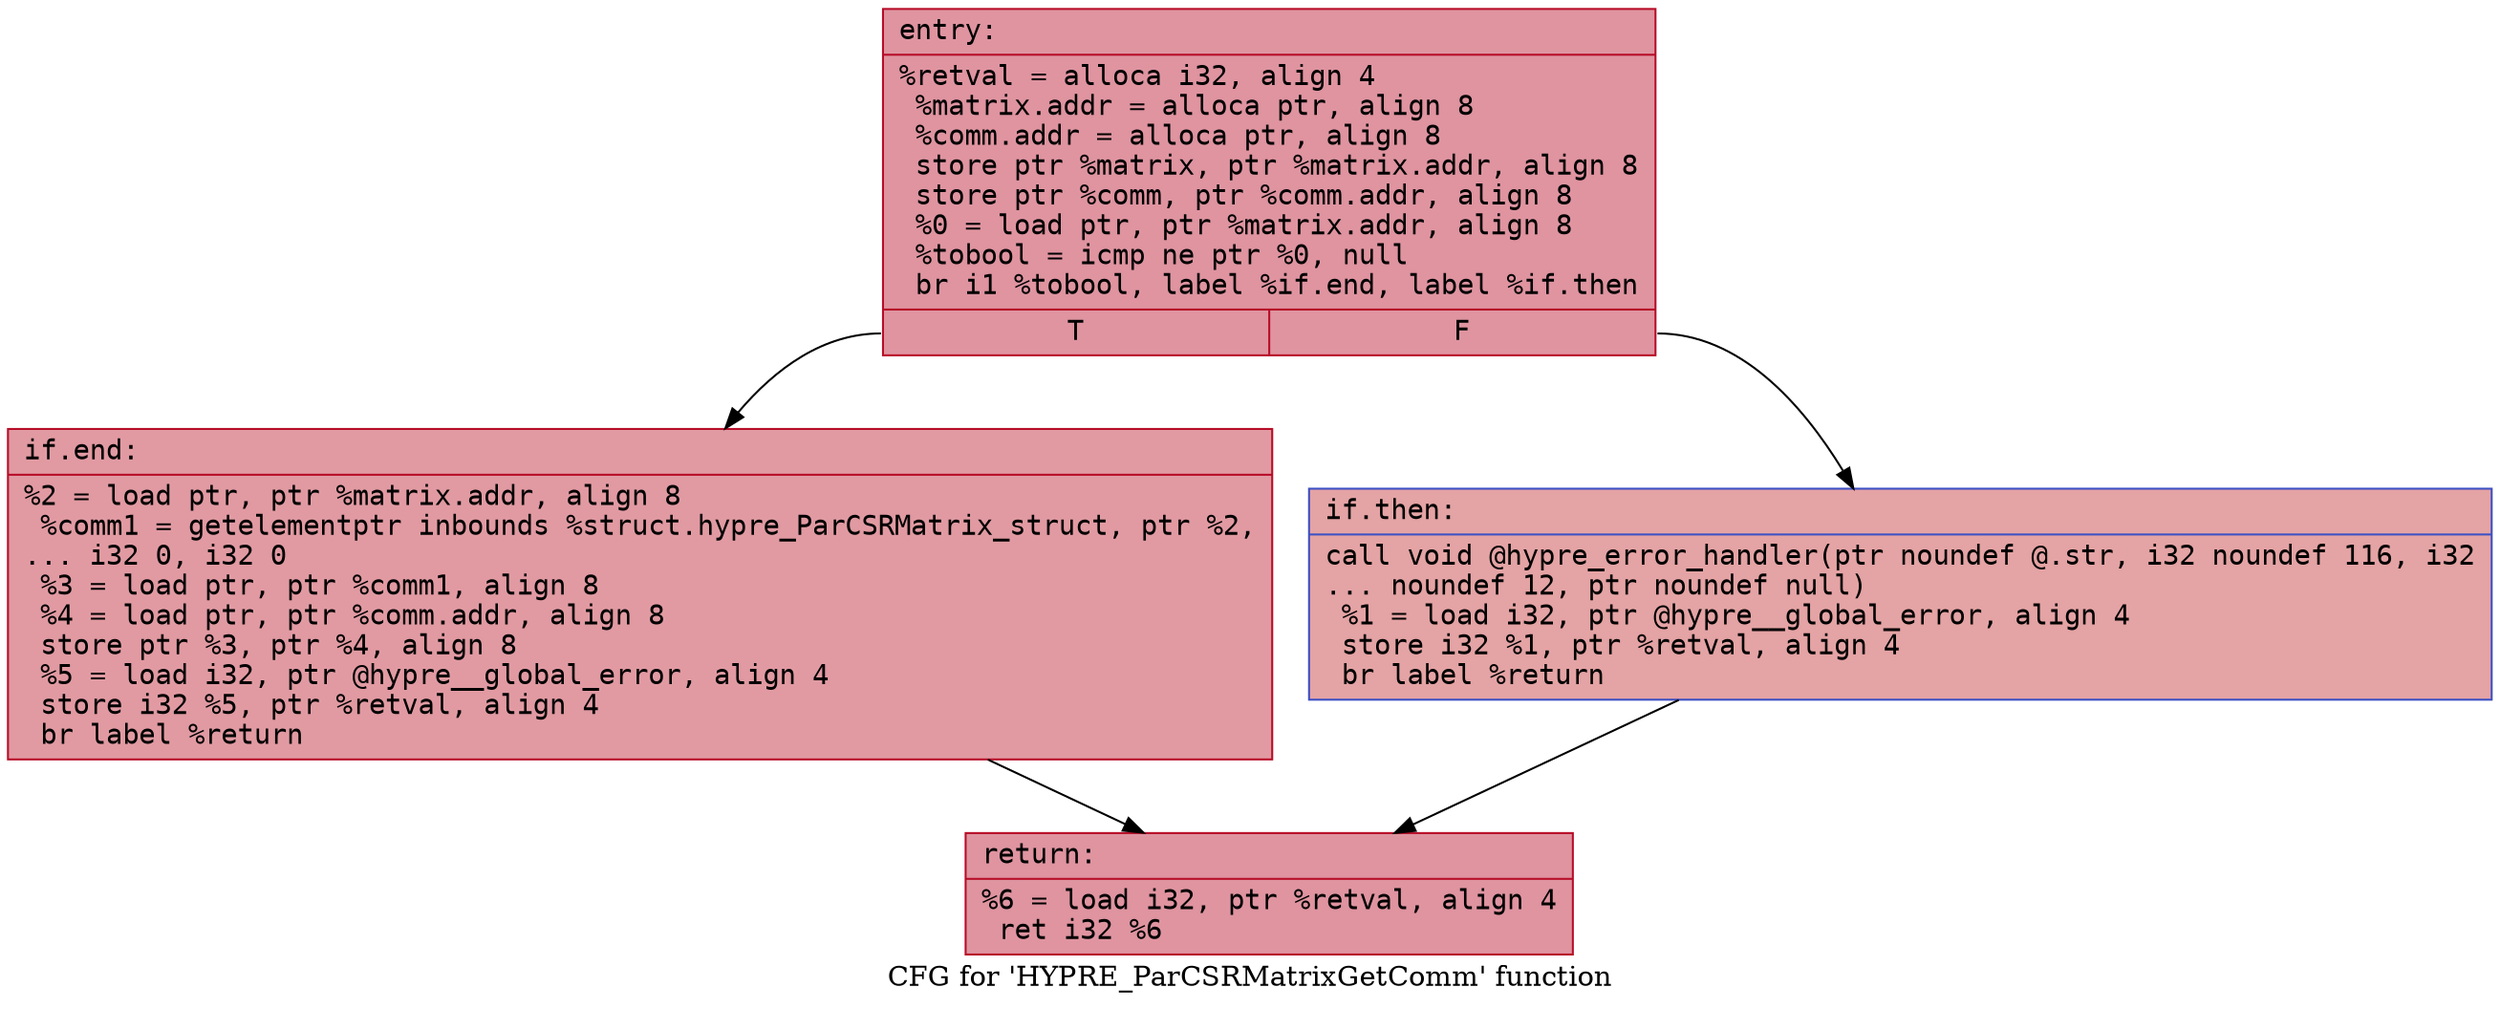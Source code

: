 digraph "CFG for 'HYPRE_ParCSRMatrixGetComm' function" {
	label="CFG for 'HYPRE_ParCSRMatrixGetComm' function";

	Node0x562ae1c643e0 [shape=record,color="#b70d28ff", style=filled, fillcolor="#b70d2870" fontname="Courier",label="{entry:\l|  %retval = alloca i32, align 4\l  %matrix.addr = alloca ptr, align 8\l  %comm.addr = alloca ptr, align 8\l  store ptr %matrix, ptr %matrix.addr, align 8\l  store ptr %comm, ptr %comm.addr, align 8\l  %0 = load ptr, ptr %matrix.addr, align 8\l  %tobool = icmp ne ptr %0, null\l  br i1 %tobool, label %if.end, label %if.then\l|{<s0>T|<s1>F}}"];
	Node0x562ae1c643e0:s0 -> Node0x562ae1c64830[tooltip="entry -> if.end\nProbability 62.50%" ];
	Node0x562ae1c643e0:s1 -> Node0x562ae1c648a0[tooltip="entry -> if.then\nProbability 37.50%" ];
	Node0x562ae1c648a0 [shape=record,color="#3d50c3ff", style=filled, fillcolor="#c32e3170" fontname="Courier",label="{if.then:\l|  call void @hypre_error_handler(ptr noundef @.str, i32 noundef 116, i32\l... noundef 12, ptr noundef null)\l  %1 = load i32, ptr @hypre__global_error, align 4\l  store i32 %1, ptr %retval, align 4\l  br label %return\l}"];
	Node0x562ae1c648a0 -> Node0x562ae1c64d90[tooltip="if.then -> return\nProbability 100.00%" ];
	Node0x562ae1c64830 [shape=record,color="#b70d28ff", style=filled, fillcolor="#bb1b2c70" fontname="Courier",label="{if.end:\l|  %2 = load ptr, ptr %matrix.addr, align 8\l  %comm1 = getelementptr inbounds %struct.hypre_ParCSRMatrix_struct, ptr %2,\l... i32 0, i32 0\l  %3 = load ptr, ptr %comm1, align 8\l  %4 = load ptr, ptr %comm.addr, align 8\l  store ptr %3, ptr %4, align 8\l  %5 = load i32, ptr @hypre__global_error, align 4\l  store i32 %5, ptr %retval, align 4\l  br label %return\l}"];
	Node0x562ae1c64830 -> Node0x562ae1c64d90[tooltip="if.end -> return\nProbability 100.00%" ];
	Node0x562ae1c64d90 [shape=record,color="#b70d28ff", style=filled, fillcolor="#b70d2870" fontname="Courier",label="{return:\l|  %6 = load i32, ptr %retval, align 4\l  ret i32 %6\l}"];
}
